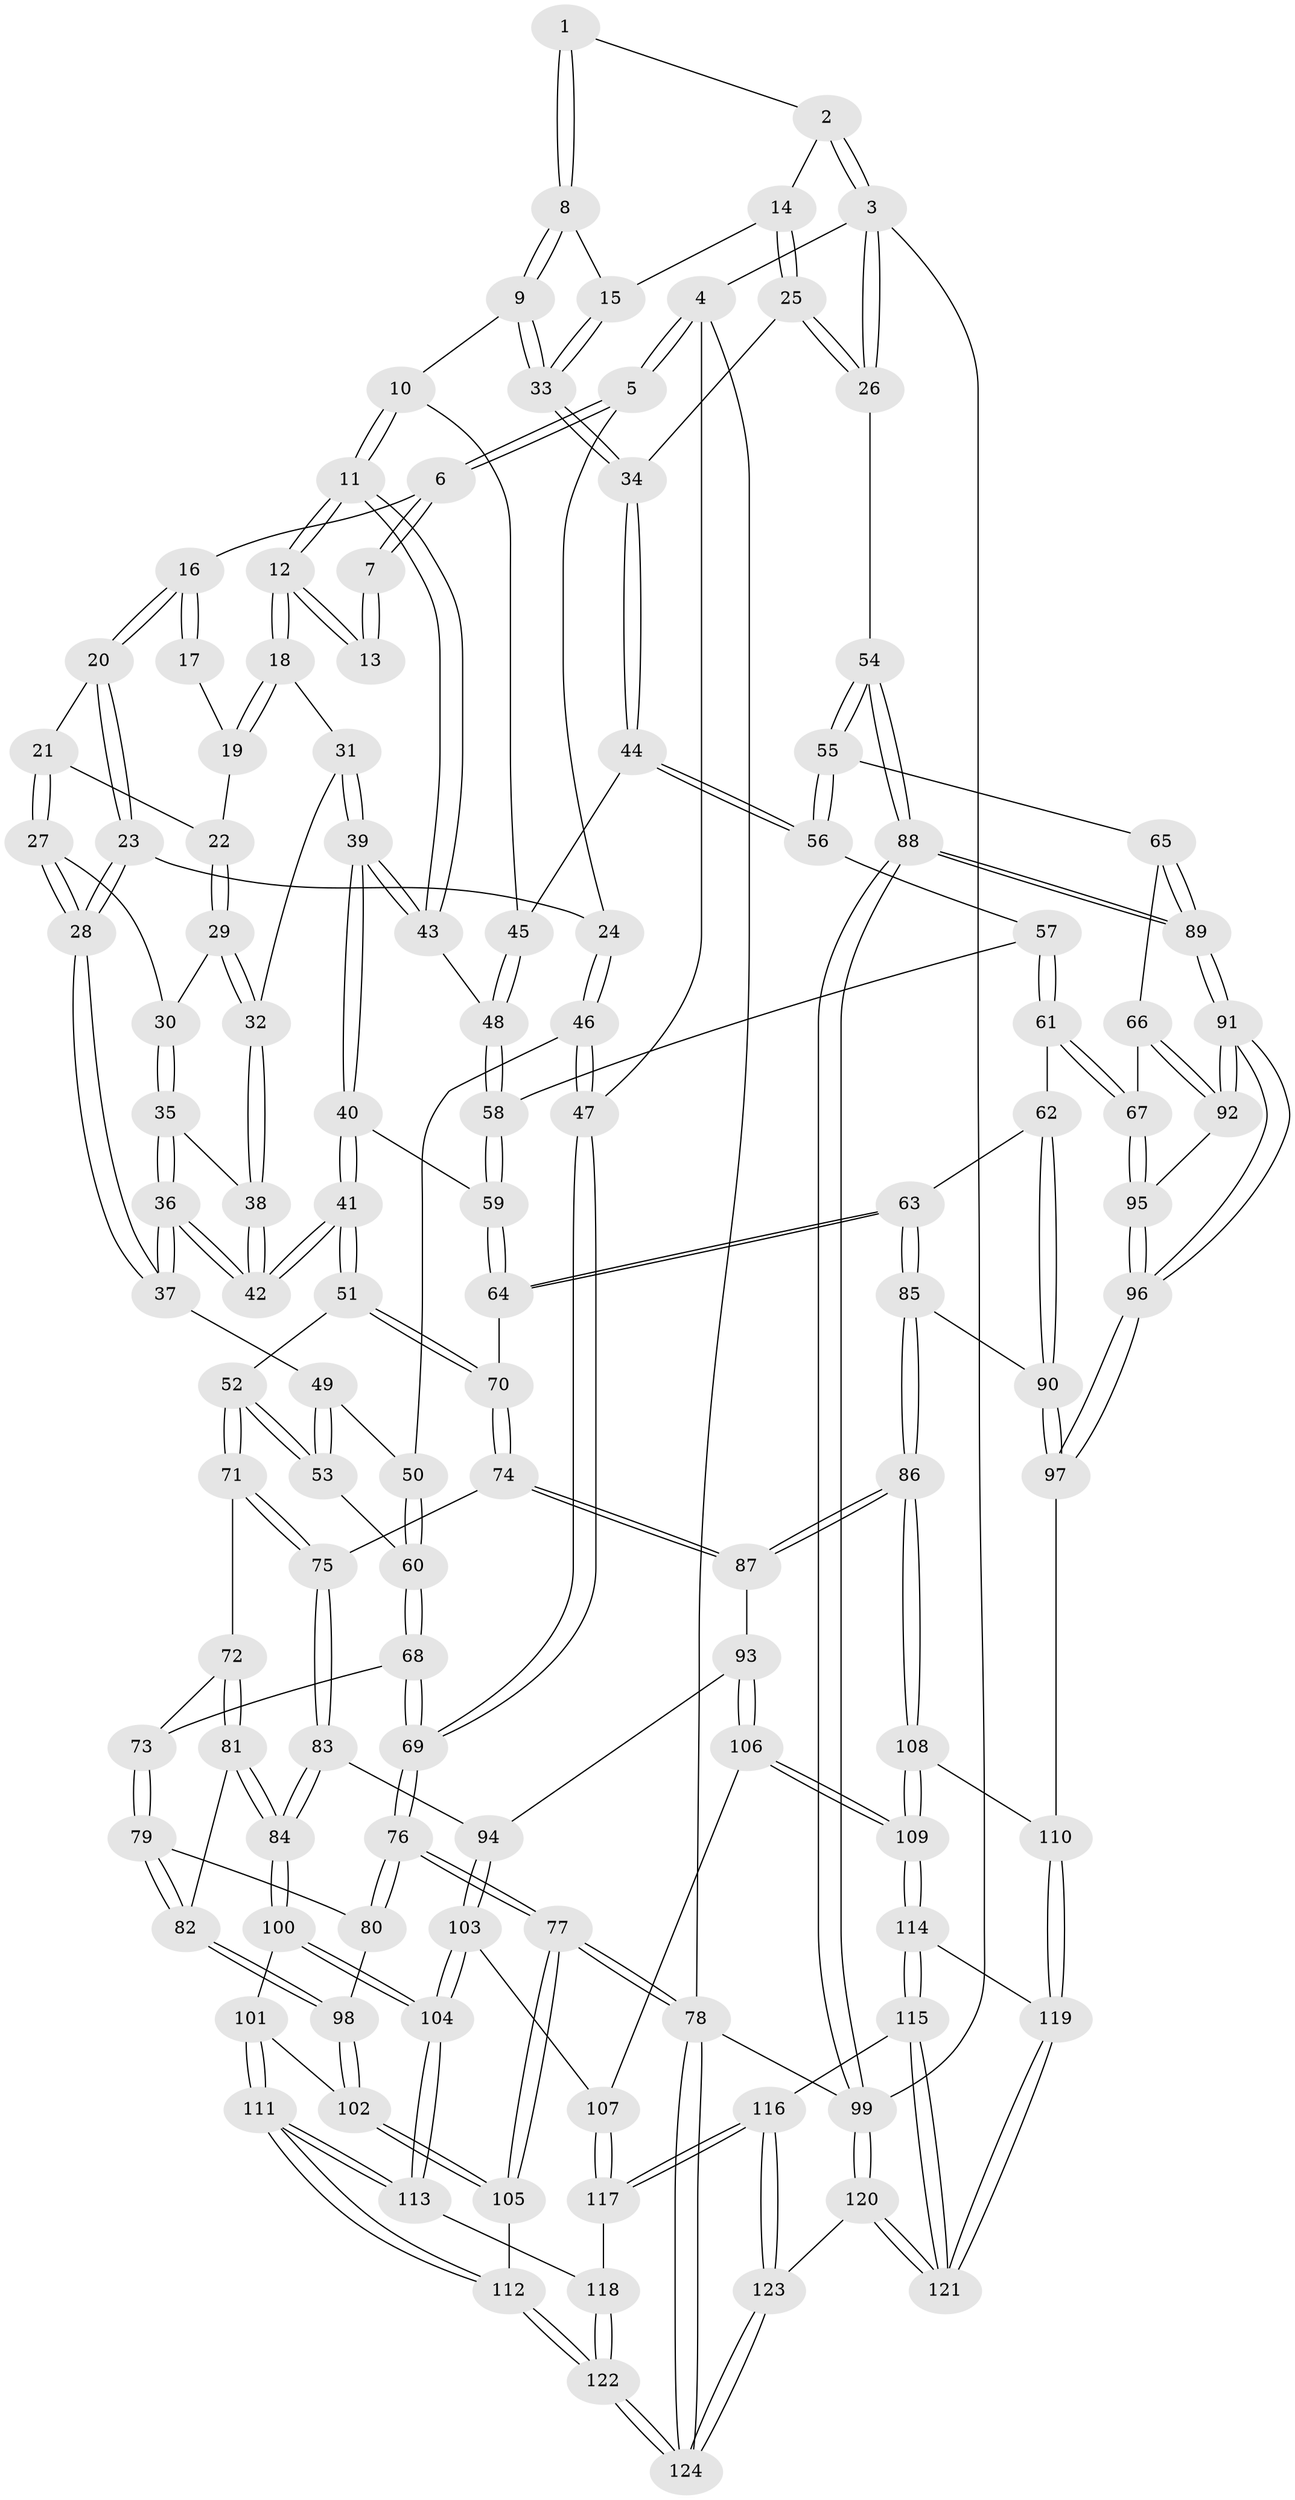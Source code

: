 // coarse degree distribution, {2: 0.08064516129032258, 3: 0.08064516129032258, 5: 0.3870967741935484, 6: 0.1774193548387097, 4: 0.25806451612903225, 7: 0.016129032258064516}
// Generated by graph-tools (version 1.1) at 2025/04/03/04/25 22:04:29]
// undirected, 124 vertices, 307 edges
graph export_dot {
graph [start="1"]
  node [color=gray90,style=filled];
  1 [pos="+0.7966925290751368+0"];
  2 [pos="+0.9017586825296336+0"];
  3 [pos="+1+0"];
  4 [pos="+0+0"];
  5 [pos="+0+0"];
  6 [pos="+0.1885015619600321+0"];
  7 [pos="+0.6428715400203237+0"];
  8 [pos="+0.7835658723406592+0.0730279883405808"];
  9 [pos="+0.7362515637496954+0.13438248650856574"];
  10 [pos="+0.7046983006710594+0.1502196781756358"];
  11 [pos="+0.6088138418409984+0.16165210363732233"];
  12 [pos="+0.5916489017418103+0.12221195693595406"];
  13 [pos="+0.614039061939447+0"];
  14 [pos="+0.9057665924151352+0.08499989621950682"];
  15 [pos="+0.8360065933115203+0.11393289331159036"];
  16 [pos="+0.24612421952214128+0"];
  17 [pos="+0.45427703576621575+0.039397629053735686"];
  18 [pos="+0.5300632321913537+0.11644251415438892"];
  19 [pos="+0.4494828541081021+0.07743337624297969"];
  20 [pos="+0.2535164587070667+0"];
  21 [pos="+0.29554366296994417+0"];
  22 [pos="+0.4127166807510081+0.0910482875891854"];
  23 [pos="+0.2202338502195376+0.18570378661225845"];
  24 [pos="+0.17945312552785267+0.18307314413777617"];
  25 [pos="+0.9791585915275457+0.19478532049853214"];
  26 [pos="+1+0.20997796969639368"];
  27 [pos="+0.33861149594561196+0.14099490201346748"];
  28 [pos="+0.24100381137803148+0.21043897855931679"];
  29 [pos="+0.4042480725212733+0.14295187862593853"];
  30 [pos="+0.35856837037706535+0.1490672140949062"];
  31 [pos="+0.42932761944990977+0.16319793028144272"];
  32 [pos="+0.4184563161016163+0.15956389304010232"];
  33 [pos="+0.8648803687621487+0.2222066540089635"];
  34 [pos="+0.8701637970251309+0.2304294586578332"];
  35 [pos="+0.35761169772294615+0.16659232198315657"];
  36 [pos="+0.30730466537547135+0.262514955419064"];
  37 [pos="+0.24898227709165424+0.23197581165422795"];
  38 [pos="+0.38205724443436295+0.23167729965960748"];
  39 [pos="+0.5087696820983514+0.27978702886408424"];
  40 [pos="+0.47112561355810756+0.324467938521264"];
  41 [pos="+0.40312684485945877+0.3531349613795604"];
  42 [pos="+0.36592805909908527+0.30372961612499283"];
  43 [pos="+0.596138634180904+0.22185407621615763"];
  44 [pos="+0.8519316067328628+0.256853419631956"];
  45 [pos="+0.7677578257714954+0.235570019978009"];
  46 [pos="+0+0.22914979603954613"];
  47 [pos="+0+0.19693734514636044"];
  48 [pos="+0.6600074040944297+0.2891950858345142"];
  49 [pos="+0.24105520851528645+0.24276815547254363"];
  50 [pos="+0.13063738845767986+0.3441179321731932"];
  51 [pos="+0.37673899008598705+0.41619952249327424"];
  52 [pos="+0.2569547018896798+0.4481385727358949"];
  53 [pos="+0.24200639689143025+0.4404320301456077"];
  54 [pos="+1+0.4811128497863728"];
  55 [pos="+0.9463793527366315+0.49065472058139903"];
  56 [pos="+0.8490973315403831+0.27122512546329663"];
  57 [pos="+0.729723537640722+0.358911551738135"];
  58 [pos="+0.674046739909893+0.31683079696127153"];
  59 [pos="+0.5866621761784502+0.4221228059495258"];
  60 [pos="+0.16918157809150522+0.41654736304773"];
  61 [pos="+0.7690747657414302+0.528706978924118"];
  62 [pos="+0.7217174996943369+0.536797569034325"];
  63 [pos="+0.656901396744104+0.5392061756750445"];
  64 [pos="+0.6140948752589175+0.5183990718798727"];
  65 [pos="+0.8890898969661758+0.516760395147203"];
  66 [pos="+0.844295032240874+0.5270394167857225"];
  67 [pos="+0.7830040001149543+0.5337305658118825"];
  68 [pos="+0.08620287480202096+0.4930496803050549"];
  69 [pos="+0+0.34203013681052247"];
  70 [pos="+0.4446889538314353+0.5440437629037003"];
  71 [pos="+0.23203652604688732+0.572213522131791"];
  72 [pos="+0.13576393480730242+0.5621811234622884"];
  73 [pos="+0.08998826203986476+0.5485003363907891"];
  74 [pos="+0.43533922087093674+0.5738287592685785"];
  75 [pos="+0.2453690008627728+0.606790030117151"];
  76 [pos="+0+0.6025550839258278"];
  77 [pos="+0+0.859214536990924"];
  78 [pos="+0+1"];
  79 [pos="+0.05114233076042181+0.6024967522256923"];
  80 [pos="+0+0.6090244461053966"];
  81 [pos="+0.1549532439477105+0.686381339906649"];
  82 [pos="+0.07333895084611992+0.6381471987830419"];
  83 [pos="+0.24026138146914255+0.6417405854778198"];
  84 [pos="+0.17473241808155374+0.7018502638899251"];
  85 [pos="+0.5780851233509552+0.7054384730446046"];
  86 [pos="+0.5552357138299664+0.7423613280600982"];
  87 [pos="+0.43853339836536254+0.6142052404620669"];
  88 [pos="+1+1"];
  89 [pos="+0.9874719640286527+0.9676407554390478"];
  90 [pos="+0.6822506320010558+0.6817669297937174"];
  91 [pos="+0.944338696110163+0.9325803895603867"];
  92 [pos="+0.884120407770433+0.7561810891627655"];
  93 [pos="+0.35741945916408346+0.7117818406418244"];
  94 [pos="+0.31986280795876126+0.7009262263752161"];
  95 [pos="+0.780479764894236+0.6049755310040166"];
  96 [pos="+0.7526334238287767+0.8111057079626084"];
  97 [pos="+0.7167318943871109+0.8095715357584282"];
  98 [pos="+0.04151041864913046+0.7256368739997238"];
  99 [pos="+1+1"];
  100 [pos="+0.16619900919939198+0.7563380513727698"];
  101 [pos="+0.06604249568815918+0.7738259063855109"];
  102 [pos="+0.03541378294456254+0.7715087138709218"];
  103 [pos="+0.2346836051022454+0.7968588166439731"];
  104 [pos="+0.19748825000534403+0.8037064591946571"];
  105 [pos="+0+0.8368044618479988"];
  106 [pos="+0.36734530466744564+0.7477288550946134"];
  107 [pos="+0.3136576886360383+0.8079059013814851"];
  108 [pos="+0.5583322249255313+0.7685279939193405"];
  109 [pos="+0.4828949205049223+0.8347695975323902"];
  110 [pos="+0.6725509590766524+0.813954386833722"];
  111 [pos="+0.1133620759528061+0.9184130712190534"];
  112 [pos="+0.11196616179273898+0.9208949046877614"];
  113 [pos="+0.19588778007112048+0.825925481946786"];
  114 [pos="+0.46788207083989414+0.8785061231591417"];
  115 [pos="+0.46010277808932676+0.8904762484364367"];
  116 [pos="+0.4193665414378212+0.9346361485071543"];
  117 [pos="+0.35197595402967996+0.9111698009660433"];
  118 [pos="+0.2713261611067855+0.9217494902790292"];
  119 [pos="+0.6287432903520251+0.9461014692024179"];
  120 [pos="+0.7176758192940667+1"];
  121 [pos="+0.6441835089998867+1"];
  122 [pos="+0.15076534349442583+1"];
  123 [pos="+0.42740686242781667+1"];
  124 [pos="+0.1230669128781339+1"];
  1 -- 2;
  1 -- 8;
  1 -- 8;
  2 -- 3;
  2 -- 3;
  2 -- 14;
  3 -- 4;
  3 -- 26;
  3 -- 26;
  3 -- 99;
  4 -- 5;
  4 -- 5;
  4 -- 47;
  4 -- 78;
  5 -- 6;
  5 -- 6;
  5 -- 24;
  6 -- 7;
  6 -- 7;
  6 -- 16;
  7 -- 13;
  7 -- 13;
  8 -- 9;
  8 -- 9;
  8 -- 15;
  9 -- 10;
  9 -- 33;
  9 -- 33;
  10 -- 11;
  10 -- 11;
  10 -- 45;
  11 -- 12;
  11 -- 12;
  11 -- 43;
  11 -- 43;
  12 -- 13;
  12 -- 13;
  12 -- 18;
  12 -- 18;
  14 -- 15;
  14 -- 25;
  14 -- 25;
  15 -- 33;
  15 -- 33;
  16 -- 17;
  16 -- 17;
  16 -- 20;
  16 -- 20;
  17 -- 19;
  18 -- 19;
  18 -- 19;
  18 -- 31;
  19 -- 22;
  20 -- 21;
  20 -- 23;
  20 -- 23;
  21 -- 22;
  21 -- 27;
  21 -- 27;
  22 -- 29;
  22 -- 29;
  23 -- 24;
  23 -- 28;
  23 -- 28;
  24 -- 46;
  24 -- 46;
  25 -- 26;
  25 -- 26;
  25 -- 34;
  26 -- 54;
  27 -- 28;
  27 -- 28;
  27 -- 30;
  28 -- 37;
  28 -- 37;
  29 -- 30;
  29 -- 32;
  29 -- 32;
  30 -- 35;
  30 -- 35;
  31 -- 32;
  31 -- 39;
  31 -- 39;
  32 -- 38;
  32 -- 38;
  33 -- 34;
  33 -- 34;
  34 -- 44;
  34 -- 44;
  35 -- 36;
  35 -- 36;
  35 -- 38;
  36 -- 37;
  36 -- 37;
  36 -- 42;
  36 -- 42;
  37 -- 49;
  38 -- 42;
  38 -- 42;
  39 -- 40;
  39 -- 40;
  39 -- 43;
  39 -- 43;
  40 -- 41;
  40 -- 41;
  40 -- 59;
  41 -- 42;
  41 -- 42;
  41 -- 51;
  41 -- 51;
  43 -- 48;
  44 -- 45;
  44 -- 56;
  44 -- 56;
  45 -- 48;
  45 -- 48;
  46 -- 47;
  46 -- 47;
  46 -- 50;
  47 -- 69;
  47 -- 69;
  48 -- 58;
  48 -- 58;
  49 -- 50;
  49 -- 53;
  49 -- 53;
  50 -- 60;
  50 -- 60;
  51 -- 52;
  51 -- 70;
  51 -- 70;
  52 -- 53;
  52 -- 53;
  52 -- 71;
  52 -- 71;
  53 -- 60;
  54 -- 55;
  54 -- 55;
  54 -- 88;
  54 -- 88;
  55 -- 56;
  55 -- 56;
  55 -- 65;
  56 -- 57;
  57 -- 58;
  57 -- 61;
  57 -- 61;
  58 -- 59;
  58 -- 59;
  59 -- 64;
  59 -- 64;
  60 -- 68;
  60 -- 68;
  61 -- 62;
  61 -- 67;
  61 -- 67;
  62 -- 63;
  62 -- 90;
  62 -- 90;
  63 -- 64;
  63 -- 64;
  63 -- 85;
  63 -- 85;
  64 -- 70;
  65 -- 66;
  65 -- 89;
  65 -- 89;
  66 -- 67;
  66 -- 92;
  66 -- 92;
  67 -- 95;
  67 -- 95;
  68 -- 69;
  68 -- 69;
  68 -- 73;
  69 -- 76;
  69 -- 76;
  70 -- 74;
  70 -- 74;
  71 -- 72;
  71 -- 75;
  71 -- 75;
  72 -- 73;
  72 -- 81;
  72 -- 81;
  73 -- 79;
  73 -- 79;
  74 -- 75;
  74 -- 87;
  74 -- 87;
  75 -- 83;
  75 -- 83;
  76 -- 77;
  76 -- 77;
  76 -- 80;
  76 -- 80;
  77 -- 78;
  77 -- 78;
  77 -- 105;
  77 -- 105;
  78 -- 124;
  78 -- 124;
  78 -- 99;
  79 -- 80;
  79 -- 82;
  79 -- 82;
  80 -- 98;
  81 -- 82;
  81 -- 84;
  81 -- 84;
  82 -- 98;
  82 -- 98;
  83 -- 84;
  83 -- 84;
  83 -- 94;
  84 -- 100;
  84 -- 100;
  85 -- 86;
  85 -- 86;
  85 -- 90;
  86 -- 87;
  86 -- 87;
  86 -- 108;
  86 -- 108;
  87 -- 93;
  88 -- 89;
  88 -- 89;
  88 -- 99;
  88 -- 99;
  89 -- 91;
  89 -- 91;
  90 -- 97;
  90 -- 97;
  91 -- 92;
  91 -- 92;
  91 -- 96;
  91 -- 96;
  92 -- 95;
  93 -- 94;
  93 -- 106;
  93 -- 106;
  94 -- 103;
  94 -- 103;
  95 -- 96;
  95 -- 96;
  96 -- 97;
  96 -- 97;
  97 -- 110;
  98 -- 102;
  98 -- 102;
  99 -- 120;
  99 -- 120;
  100 -- 101;
  100 -- 104;
  100 -- 104;
  101 -- 102;
  101 -- 111;
  101 -- 111;
  102 -- 105;
  102 -- 105;
  103 -- 104;
  103 -- 104;
  103 -- 107;
  104 -- 113;
  104 -- 113;
  105 -- 112;
  106 -- 107;
  106 -- 109;
  106 -- 109;
  107 -- 117;
  107 -- 117;
  108 -- 109;
  108 -- 109;
  108 -- 110;
  109 -- 114;
  109 -- 114;
  110 -- 119;
  110 -- 119;
  111 -- 112;
  111 -- 112;
  111 -- 113;
  111 -- 113;
  112 -- 122;
  112 -- 122;
  113 -- 118;
  114 -- 115;
  114 -- 115;
  114 -- 119;
  115 -- 116;
  115 -- 121;
  115 -- 121;
  116 -- 117;
  116 -- 117;
  116 -- 123;
  116 -- 123;
  117 -- 118;
  118 -- 122;
  118 -- 122;
  119 -- 121;
  119 -- 121;
  120 -- 121;
  120 -- 121;
  120 -- 123;
  122 -- 124;
  122 -- 124;
  123 -- 124;
  123 -- 124;
}
